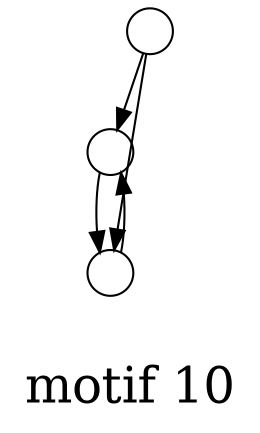 /*****
motif 10
*****/

digraph G {
  graph [splines=false overlap=false]
  node  [shape=ellipse, width=0.3, height=0.3, label=""]
  1 ;
  0 ;
  2 ;
  1 -> 0;
  1 -> 2;
  0 -> 2;
  2 -> 0;
  label = "\nmotif 10\n";  fontsize=24;
}
